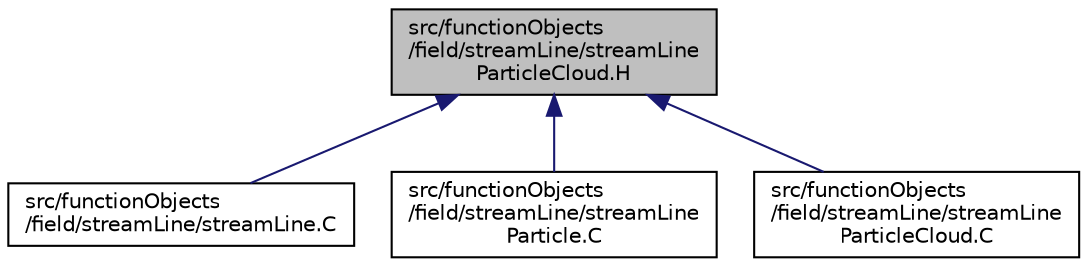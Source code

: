 digraph "src/functionObjects/field/streamLine/streamLineParticleCloud.H"
{
  bgcolor="transparent";
  edge [fontname="Helvetica",fontsize="10",labelfontname="Helvetica",labelfontsize="10"];
  node [fontname="Helvetica",fontsize="10",shape=record];
  Node1 [label="src/functionObjects\l/field/streamLine/streamLine\lParticleCloud.H",height=0.2,width=0.4,color="black", fillcolor="grey75", style="filled" fontcolor="black"];
  Node1 -> Node2 [dir="back",color="midnightblue",fontsize="10",style="solid",fontname="Helvetica"];
  Node2 [label="src/functionObjects\l/field/streamLine/streamLine.C",height=0.2,width=0.4,color="black",URL="$streamLine_8C.html"];
  Node1 -> Node3 [dir="back",color="midnightblue",fontsize="10",style="solid",fontname="Helvetica"];
  Node3 [label="src/functionObjects\l/field/streamLine/streamLine\lParticle.C",height=0.2,width=0.4,color="black",URL="$streamLineParticle_8C.html"];
  Node1 -> Node4 [dir="back",color="midnightblue",fontsize="10",style="solid",fontname="Helvetica"];
  Node4 [label="src/functionObjects\l/field/streamLine/streamLine\lParticleCloud.C",height=0.2,width=0.4,color="black",URL="$streamLineParticleCloud_8C.html"];
}
